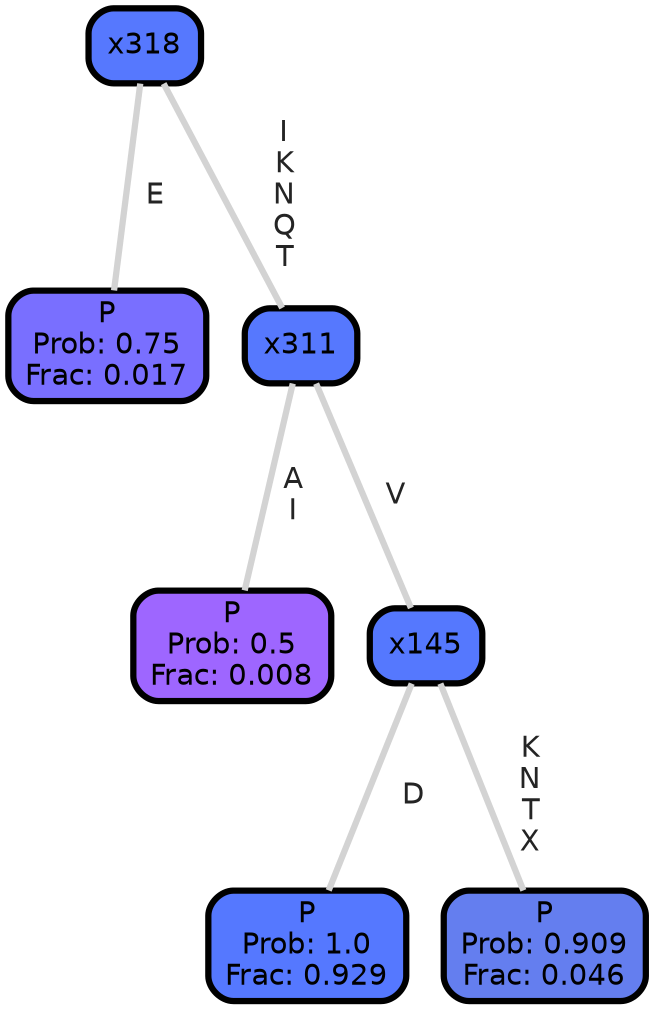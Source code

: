 graph Tree {
node [shape=box, style="filled, rounded",color="black",penwidth="3",fontcolor="black",                 fontname=helvetica] ;
graph [ranksep="0 equally", splines=straight,                 bgcolor=transparent, dpi=200] ;
edge [fontname=helvetica, fontweight=bold,fontcolor=grey14,color=lightgray] ;
0 [label="P
Prob: 0.75
Frac: 0.017", fillcolor="#796fff"] ;
1 [label="x318", fillcolor="#5678fe"] ;
2 [label="P
Prob: 0.5
Frac: 0.008", fillcolor="#9e66ff"] ;
3 [label="x311", fillcolor="#5678fe"] ;
4 [label="P
Prob: 1.0
Frac: 0.929", fillcolor="#5578ff"] ;
5 [label="x145", fillcolor="#5578fe"] ;
6 [label="P
Prob: 0.909
Frac: 0.046", fillcolor="#647eef"] ;
1 -- 0 [label=" E",penwidth=3] ;
1 -- 3 [label=" I\n K\n N\n Q\n T",penwidth=3] ;
3 -- 2 [label=" A\n I",penwidth=3] ;
3 -- 5 [label=" V",penwidth=3] ;
5 -- 4 [label=" D",penwidth=3] ;
5 -- 6 [label=" K\n N\n T\n X",penwidth=3] ;
{rank = same;}}